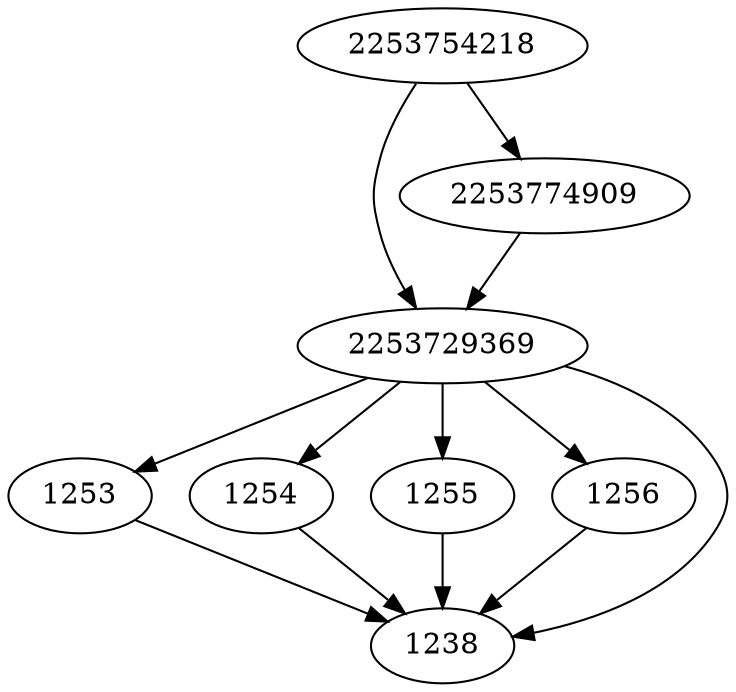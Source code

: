 strict digraph  {
1253;
1254;
1255;
1256;
2253754218;
1238;
2253729369;
2253774909;
1253 -> 1238;
1254 -> 1238;
1255 -> 1238;
1256 -> 1238;
2253754218 -> 2253729369;
2253754218 -> 2253774909;
2253729369 -> 1238;
2253729369 -> 1253;
2253729369 -> 1254;
2253729369 -> 1255;
2253729369 -> 1256;
2253774909 -> 2253729369;
}
